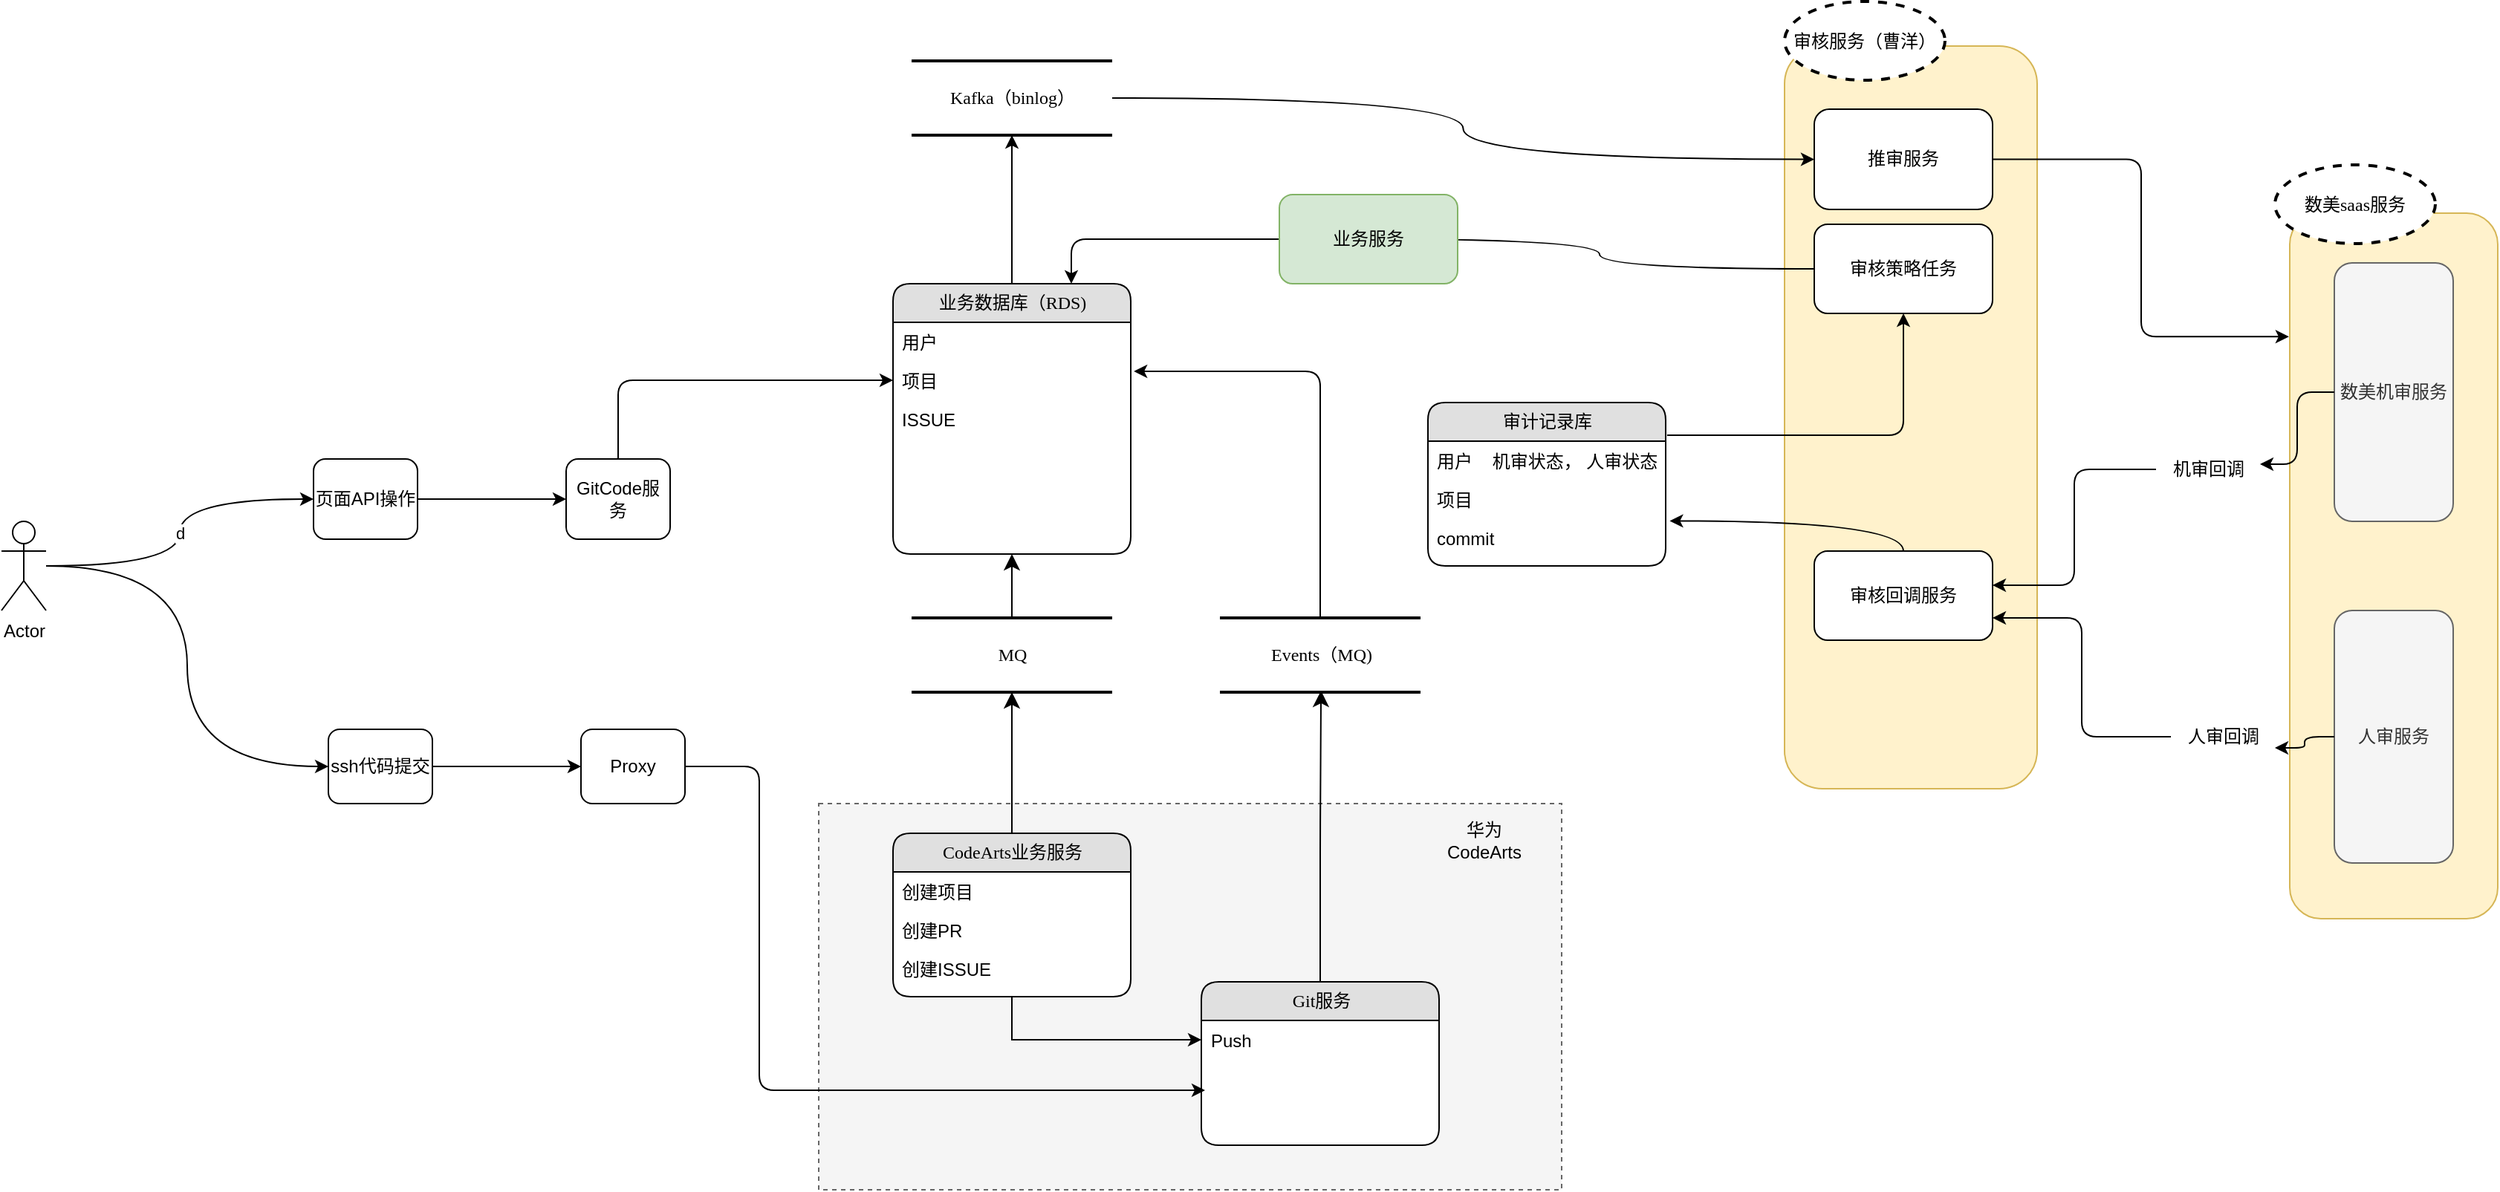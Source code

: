 <mxfile version="24.7.7">
  <diagram name="Page-1" id="5d7acffa-a066-3a61-03fe-96351882024d">
    <mxGraphModel dx="4291" dy="1852" grid="1" gridSize="10" guides="1" tooltips="1" connect="1" arrows="1" fold="1" page="1" pageScale="1" pageWidth="1100" pageHeight="850" background="#ffffff" math="0" shadow="0">
      <root>
        <mxCell id="0" />
        <mxCell id="1" parent="0" />
        <mxCell id="vtATLOSWXIryipIcziMr-9" value="" style="rounded=1;whiteSpace=wrap;html=1;fillColor=#fff2cc;strokeColor=#d6b656;" vertex="1" parent="1">
          <mxGeometry x="1010" y="40" width="170" height="500" as="geometry" />
        </mxCell>
        <mxCell id="imnt6nDGJXxiNWujyOB6-51" value="" style="rounded=0;whiteSpace=wrap;html=1;fillColor=#f5f5f5;fontColor=#333333;strokeColor=#666666;dashed=1;" parent="1" vertex="1">
          <mxGeometry x="360" y="550" width="500" height="260" as="geometry" />
        </mxCell>
        <mxCell id="imnt6nDGJXxiNWujyOB6-49" value="" style="rounded=1;whiteSpace=wrap;html=1;fillColor=#fff2cc;strokeColor=#d6b656;" parent="1" vertex="1">
          <mxGeometry x="1350" y="152.5" width="140" height="475" as="geometry" />
        </mxCell>
        <mxCell id="2debaab0fafb2da2-10" value="MQ" style="html=1;rounded=0;shadow=0;comic=0;labelBackgroundColor=none;strokeWidth=2;fontFamily=Verdana;fontSize=12;align=center;shape=mxgraph.ios7ui.horLines;" parent="1" vertex="1">
          <mxGeometry x="422.5" y="425" width="135" height="50" as="geometry" />
        </mxCell>
        <mxCell id="imnt6nDGJXxiNWujyOB6-6" style="edgeStyle=orthogonalEdgeStyle;rounded=0;orthogonalLoop=1;jettySize=auto;html=1;" parent="1" source="21ea969265ad0168-14" edge="1" target="imnt6nDGJXxiNWujyOB6-7">
          <mxGeometry relative="1" as="geometry">
            <mxPoint x="490" y="200" as="targetPoint" />
          </mxGeometry>
        </mxCell>
        <mxCell id="21ea969265ad0168-14" value="业务数据库（RDS)" style="swimlane;html=1;fontStyle=0;childLayout=stackLayout;horizontal=1;startSize=26;fillColor=#e0e0e0;horizontalStack=0;resizeParent=1;resizeLast=0;collapsible=1;marginBottom=0;swimlaneFillColor=#ffffff;align=center;rounded=1;shadow=0;comic=0;labelBackgroundColor=none;strokeWidth=1;fontFamily=Verdana;fontSize=12" parent="1" vertex="1">
          <mxGeometry x="410" y="200" width="160" height="182" as="geometry" />
        </mxCell>
        <mxCell id="21ea969265ad0168-15" value="用户" style="text;html=1;strokeColor=none;fillColor=none;spacingLeft=4;spacingRight=4;whiteSpace=wrap;overflow=hidden;rotatable=0;points=[[0,0.5],[1,0.5]];portConstraint=eastwest;" parent="21ea969265ad0168-14" vertex="1">
          <mxGeometry y="26" width="160" height="26" as="geometry" />
        </mxCell>
        <mxCell id="21ea969265ad0168-16" value="项目" style="text;html=1;strokeColor=none;fillColor=none;spacingLeft=4;spacingRight=4;whiteSpace=wrap;overflow=hidden;rotatable=0;points=[[0,0.5],[1,0.5]];portConstraint=eastwest;" parent="21ea969265ad0168-14" vertex="1">
          <mxGeometry y="52" width="160" height="26" as="geometry" />
        </mxCell>
        <mxCell id="21ea969265ad0168-17" value="ISSUE" style="text;html=1;strokeColor=none;fillColor=none;spacingLeft=4;spacingRight=4;whiteSpace=wrap;overflow=hidden;rotatable=0;points=[[0,0.5],[1,0.5]];portConstraint=eastwest;" parent="21ea969265ad0168-14" vertex="1">
          <mxGeometry y="78" width="160" height="26" as="geometry" />
        </mxCell>
        <mxCell id="vtATLOSWXIryipIcziMr-21" style="text;html=1;strokeColor=none;fillColor=none;spacingLeft=4;spacingRight=4;whiteSpace=wrap;overflow=hidden;rotatable=0;points=[[0,0.5],[1,0.5]];portConstraint=eastwest;" vertex="1" parent="21ea969265ad0168-14">
          <mxGeometry y="104" width="160" height="26" as="geometry" />
        </mxCell>
        <mxCell id="vtATLOSWXIryipIcziMr-22" style="text;html=1;strokeColor=none;fillColor=none;spacingLeft=4;spacingRight=4;whiteSpace=wrap;overflow=hidden;rotatable=0;points=[[0,0.5],[1,0.5]];portConstraint=eastwest;" vertex="1" parent="21ea969265ad0168-14">
          <mxGeometry y="130" width="160" height="26" as="geometry" />
        </mxCell>
        <mxCell id="vtATLOSWXIryipIcziMr-23" style="text;html=1;strokeColor=none;fillColor=none;spacingLeft=4;spacingRight=4;whiteSpace=wrap;overflow=hidden;rotatable=0;points=[[0,0.5],[1,0.5]];portConstraint=eastwest;" vertex="1" parent="21ea969265ad0168-14">
          <mxGeometry y="156" width="160" height="26" as="geometry" />
        </mxCell>
        <mxCell id="vtATLOSWXIryipIcziMr-11" style="edgeStyle=orthogonalEdgeStyle;rounded=0;orthogonalLoop=1;jettySize=auto;html=1;" edge="1" parent="1" source="21ea969265ad0168-18" target="21ea969265ad0168-27">
          <mxGeometry relative="1" as="geometry" />
        </mxCell>
        <mxCell id="21ea969265ad0168-18" value="CodeArts业务服务" style="swimlane;html=1;fontStyle=0;childLayout=stackLayout;horizontal=1;startSize=26;fillColor=#e0e0e0;horizontalStack=0;resizeParent=1;resizeLast=0;collapsible=1;marginBottom=0;swimlaneFillColor=#ffffff;align=center;rounded=1;shadow=0;comic=0;labelBackgroundColor=none;strokeWidth=1;fontFamily=Verdana;fontSize=12" parent="1" vertex="1">
          <mxGeometry x="410" y="570" width="160" height="110" as="geometry" />
        </mxCell>
        <mxCell id="21ea969265ad0168-20" value="创建项目" style="text;html=1;strokeColor=none;fillColor=none;spacingLeft=4;spacingRight=4;whiteSpace=wrap;overflow=hidden;rotatable=0;points=[[0,0.5],[1,0.5]];portConstraint=eastwest;" parent="21ea969265ad0168-18" vertex="1">
          <mxGeometry y="26" width="160" height="26" as="geometry" />
        </mxCell>
        <mxCell id="21ea969265ad0168-51" value="创建PR" style="text;html=1;strokeColor=none;fillColor=none;spacingLeft=4;spacingRight=4;whiteSpace=wrap;overflow=hidden;rotatable=0;points=[[0,0.5],[1,0.5]];portConstraint=eastwest;" parent="21ea969265ad0168-18" vertex="1">
          <mxGeometry y="52" width="160" height="26" as="geometry" />
        </mxCell>
        <mxCell id="21ea969265ad0168-21" value="创建ISSUE" style="text;html=1;strokeColor=none;fillColor=none;spacingLeft=4;spacingRight=4;whiteSpace=wrap;overflow=hidden;rotatable=0;points=[[0,0.5],[1,0.5]];portConstraint=eastwest;" parent="21ea969265ad0168-18" vertex="1">
          <mxGeometry y="78" width="160" height="26" as="geometry" />
        </mxCell>
        <mxCell id="21ea969265ad0168-26" value="Git服务" style="swimlane;html=1;fontStyle=0;childLayout=stackLayout;horizontal=1;startSize=26;fillColor=#e0e0e0;horizontalStack=0;resizeParent=1;resizeLast=0;collapsible=1;marginBottom=0;swimlaneFillColor=#ffffff;align=center;rounded=1;shadow=0;comic=0;labelBackgroundColor=none;strokeWidth=1;fontFamily=Verdana;fontSize=12" parent="1" vertex="1">
          <mxGeometry x="617.5" y="670" width="160" height="110" as="geometry" />
        </mxCell>
        <mxCell id="21ea969265ad0168-27" value="Push" style="text;html=1;strokeColor=none;fillColor=none;spacingLeft=4;spacingRight=4;whiteSpace=wrap;overflow=hidden;rotatable=0;points=[[0,0.5],[1,0.5]];portConstraint=eastwest;" parent="21ea969265ad0168-26" vertex="1">
          <mxGeometry y="26" width="160" height="26" as="geometry" />
        </mxCell>
        <mxCell id="21ea969265ad0168-30" value="Events（MQ)" style="html=1;rounded=0;shadow=0;comic=0;labelBackgroundColor=none;strokeWidth=2;fontFamily=Verdana;fontSize=12;align=center;shape=mxgraph.ios7ui.horLines;" parent="1" vertex="1">
          <mxGeometry x="630" y="425" width="135" height="50" as="geometry" />
        </mxCell>
        <mxCell id="21ea969265ad0168-31" style="edgeStyle=none;html=1;labelBackgroundColor=none;startFill=0;startSize=8;endFill=1;endSize=8;fontFamily=Verdana;fontSize=12;" parent="1" source="21ea969265ad0168-18" target="2debaab0fafb2da2-10" edge="1">
          <mxGeometry relative="1" as="geometry" />
        </mxCell>
        <mxCell id="21ea969265ad0168-32" style="edgeStyle=none;html=1;labelBackgroundColor=none;startFill=0;startSize=8;endFill=1;endSize=8;fontFamily=Verdana;fontSize=12;" parent="1" source="2debaab0fafb2da2-10" target="21ea969265ad0168-14" edge="1">
          <mxGeometry relative="1" as="geometry" />
        </mxCell>
        <mxCell id="21ea969265ad0168-37" style="edgeStyle=orthogonalEdgeStyle;html=1;labelBackgroundColor=none;startFill=0;startSize=8;endFill=1;endSize=8;fontFamily=Verdana;fontSize=12;entryX=0.504;entryY=0.98;entryDx=0;entryDy=0;entryPerimeter=0;" parent="1" source="21ea969265ad0168-26" target="21ea969265ad0168-30" edge="1">
          <mxGeometry relative="1" as="geometry" />
        </mxCell>
        <mxCell id="imnt6nDGJXxiNWujyOB6-5" style="edgeStyle=orthogonalEdgeStyle;rounded=1;orthogonalLoop=1;jettySize=auto;html=1;entryX=1.013;entryY=0.269;entryDx=0;entryDy=0;entryPerimeter=0;curved=0;" parent="1" source="21ea969265ad0168-30" target="21ea969265ad0168-16" edge="1">
          <mxGeometry relative="1" as="geometry" />
        </mxCell>
        <mxCell id="imnt6nDGJXxiNWujyOB6-7" value="Kafka（binlog）" style="html=1;rounded=0;shadow=0;comic=0;labelBackgroundColor=none;strokeWidth=2;fontFamily=Verdana;fontSize=12;align=center;shape=mxgraph.ios7ui.horLines;" parent="1" vertex="1">
          <mxGeometry x="422.5" y="50" width="135" height="50" as="geometry" />
        </mxCell>
        <mxCell id="imnt6nDGJXxiNWujyOB6-9" style="edgeStyle=orthogonalEdgeStyle;rounded=0;orthogonalLoop=1;jettySize=auto;html=1;entryX=0;entryY=0.5;entryDx=0;entryDy=0;curved=1;" parent="1" source="imnt6nDGJXxiNWujyOB6-7" target="vtATLOSWXIryipIcziMr-1" edge="1">
          <mxGeometry relative="1" as="geometry">
            <mxPoint x="793.04" y="141.94" as="targetPoint" />
          </mxGeometry>
        </mxCell>
        <mxCell id="imnt6nDGJXxiNWujyOB6-13" value="d" style="edgeStyle=orthogonalEdgeStyle;rounded=0;orthogonalLoop=1;jettySize=auto;html=1;entryX=0;entryY=0.5;entryDx=0;entryDy=0;elbow=vertical;curved=1;" parent="1" source="imnt6nDGJXxiNWujyOB6-10" target="imnt6nDGJXxiNWujyOB6-11" edge="1">
          <mxGeometry relative="1" as="geometry" />
        </mxCell>
        <mxCell id="imnt6nDGJXxiNWujyOB6-14" style="edgeStyle=orthogonalEdgeStyle;rounded=0;orthogonalLoop=1;jettySize=auto;html=1;entryX=0;entryY=0.5;entryDx=0;entryDy=0;curved=1;" parent="1" source="imnt6nDGJXxiNWujyOB6-10" target="imnt6nDGJXxiNWujyOB6-12" edge="1">
          <mxGeometry relative="1" as="geometry" />
        </mxCell>
        <mxCell id="imnt6nDGJXxiNWujyOB6-10" value="Actor" style="shape=umlActor;verticalLabelPosition=bottom;verticalAlign=top;html=1;outlineConnect=0;" parent="1" vertex="1">
          <mxGeometry x="-190" y="360" width="30" height="60" as="geometry" />
        </mxCell>
        <mxCell id="imnt6nDGJXxiNWujyOB6-22" style="edgeStyle=orthogonalEdgeStyle;rounded=0;orthogonalLoop=1;jettySize=auto;html=1;entryX=0;entryY=0.5;entryDx=0;entryDy=0;" parent="1" source="imnt6nDGJXxiNWujyOB6-11" target="imnt6nDGJXxiNWujyOB6-21" edge="1">
          <mxGeometry relative="1" as="geometry" />
        </mxCell>
        <mxCell id="imnt6nDGJXxiNWujyOB6-11" value="页面API操作" style="rounded=1;whiteSpace=wrap;html=1;" parent="1" vertex="1">
          <mxGeometry x="20" y="318" width="70" height="54" as="geometry" />
        </mxCell>
        <mxCell id="imnt6nDGJXxiNWujyOB6-16" style="edgeStyle=orthogonalEdgeStyle;rounded=0;orthogonalLoop=1;jettySize=auto;html=1;entryX=0;entryY=0.5;entryDx=0;entryDy=0;" parent="1" source="imnt6nDGJXxiNWujyOB6-12" target="imnt6nDGJXxiNWujyOB6-15" edge="1">
          <mxGeometry relative="1" as="geometry" />
        </mxCell>
        <mxCell id="imnt6nDGJXxiNWujyOB6-12" value="ssh代码提交" style="rounded=1;whiteSpace=wrap;html=1;" parent="1" vertex="1">
          <mxGeometry x="30" y="500" width="70" height="50" as="geometry" />
        </mxCell>
        <mxCell id="vtATLOSWXIryipIcziMr-10" style="edgeStyle=orthogonalEdgeStyle;rounded=1;orthogonalLoop=1;jettySize=auto;html=1;curved=0;" edge="1" parent="1" source="imnt6nDGJXxiNWujyOB6-15">
          <mxGeometry relative="1" as="geometry">
            <mxPoint x="620" y="743" as="targetPoint" />
            <Array as="points">
              <mxPoint x="320" y="525" />
              <mxPoint x="320" y="743" />
            </Array>
          </mxGeometry>
        </mxCell>
        <mxCell id="imnt6nDGJXxiNWujyOB6-15" value="Proxy" style="rounded=1;whiteSpace=wrap;html=1;" parent="1" vertex="1">
          <mxGeometry x="200" y="500" width="70" height="50" as="geometry" />
        </mxCell>
        <mxCell id="imnt6nDGJXxiNWujyOB6-23" style="edgeStyle=orthogonalEdgeStyle;rounded=1;orthogonalLoop=1;jettySize=auto;html=1;entryX=0;entryY=0.5;entryDx=0;entryDy=0;curved=0;" parent="1" source="imnt6nDGJXxiNWujyOB6-21" target="21ea969265ad0168-16" edge="1">
          <mxGeometry relative="1" as="geometry" />
        </mxCell>
        <mxCell id="imnt6nDGJXxiNWujyOB6-21" value="GitCode服务" style="rounded=1;whiteSpace=wrap;html=1;" parent="1" vertex="1">
          <mxGeometry x="190" y="318" width="70" height="54" as="geometry" />
        </mxCell>
        <mxCell id="imnt6nDGJXxiNWujyOB6-31" value="数美机审服务" style="rounded=1;whiteSpace=wrap;html=1;fillColor=#f5f5f5;fontColor=#333333;strokeColor=#666666;" parent="1" vertex="1">
          <mxGeometry x="1380" y="186" width="80" height="174" as="geometry" />
        </mxCell>
        <mxCell id="imnt6nDGJXxiNWujyOB6-32" style="edgeStyle=orthogonalEdgeStyle;rounded=1;orthogonalLoop=1;jettySize=auto;html=1;curved=0;entryX=-0.004;entryY=0.175;entryDx=0;entryDy=0;entryPerimeter=0;exitX=1;exitY=0.5;exitDx=0;exitDy=0;" parent="1" source="vtATLOSWXIryipIcziMr-1" target="imnt6nDGJXxiNWujyOB6-49" edge="1">
          <mxGeometry relative="1" as="geometry">
            <mxPoint x="950" y="215" as="sourcePoint" />
          </mxGeometry>
        </mxCell>
        <mxCell id="vtATLOSWXIryipIcziMr-2" style="edgeStyle=orthogonalEdgeStyle;rounded=1;orthogonalLoop=1;jettySize=auto;html=1;entryX=0.5;entryY=1;entryDx=0;entryDy=0;exitX=1.006;exitY=-0.154;exitDx=0;exitDy=0;exitPerimeter=0;curved=0;" edge="1" parent="1" source="imnt6nDGJXxiNWujyOB6-34" target="imnt6nDGJXxiNWujyOB6-42">
          <mxGeometry relative="1" as="geometry" />
        </mxCell>
        <mxCell id="imnt6nDGJXxiNWujyOB6-33" value="审计记录库" style="swimlane;html=1;fontStyle=0;childLayout=stackLayout;horizontal=1;startSize=26;fillColor=#e0e0e0;horizontalStack=0;resizeParent=1;resizeLast=0;collapsible=1;marginBottom=0;swimlaneFillColor=#ffffff;align=center;rounded=1;shadow=0;comic=0;labelBackgroundColor=none;strokeWidth=1;fontFamily=Verdana;fontSize=12" parent="1" vertex="1">
          <mxGeometry x="770" y="280" width="160" height="110" as="geometry" />
        </mxCell>
        <mxCell id="imnt6nDGJXxiNWujyOB6-34" value="用户&amp;nbsp; &amp;nbsp; 机审状态， 人审状态" style="text;html=1;strokeColor=none;fillColor=none;spacingLeft=4;spacingRight=4;whiteSpace=wrap;overflow=hidden;rotatable=0;points=[[0,0.5],[1,0.5]];portConstraint=eastwest;" parent="imnt6nDGJXxiNWujyOB6-33" vertex="1">
          <mxGeometry y="26" width="160" height="26" as="geometry" />
        </mxCell>
        <mxCell id="imnt6nDGJXxiNWujyOB6-35" value="项目" style="text;html=1;strokeColor=none;fillColor=none;spacingLeft=4;spacingRight=4;whiteSpace=wrap;overflow=hidden;rotatable=0;points=[[0,0.5],[1,0.5]];portConstraint=eastwest;" parent="imnt6nDGJXxiNWujyOB6-33" vertex="1">
          <mxGeometry y="52" width="160" height="26" as="geometry" />
        </mxCell>
        <mxCell id="imnt6nDGJXxiNWujyOB6-36" value="commit" style="text;html=1;strokeColor=none;fillColor=none;spacingLeft=4;spacingRight=4;whiteSpace=wrap;overflow=hidden;rotatable=0;points=[[0,0.5],[1,0.5]];portConstraint=eastwest;" parent="imnt6nDGJXxiNWujyOB6-33" vertex="1">
          <mxGeometry y="78" width="160" height="32" as="geometry" />
        </mxCell>
        <mxCell id="vtATLOSWXIryipIcziMr-16" style="edgeStyle=orthogonalEdgeStyle;rounded=0;orthogonalLoop=1;jettySize=auto;html=1;curved=1;" edge="1" parent="1" source="imnt6nDGJXxiNWujyOB6-42">
          <mxGeometry relative="1" as="geometry">
            <mxPoint x="740.0" y="170" as="targetPoint" />
          </mxGeometry>
        </mxCell>
        <mxCell id="imnt6nDGJXxiNWujyOB6-42" value="审核策略任务" style="rounded=1;whiteSpace=wrap;html=1;" parent="1" vertex="1">
          <mxGeometry x="1030" y="160" width="120" height="60" as="geometry" />
        </mxCell>
        <mxCell id="vtATLOSWXIryipIcziMr-7" style="edgeStyle=orthogonalEdgeStyle;rounded=1;orthogonalLoop=1;jettySize=auto;html=1;entryX=1;entryY=0.75;entryDx=0;entryDy=0;curved=0;" edge="1" parent="1" source="vtATLOSWXIryipIcziMr-19" target="vtATLOSWXIryipIcziMr-5">
          <mxGeometry relative="1" as="geometry" />
        </mxCell>
        <mxCell id="imnt6nDGJXxiNWujyOB6-45" value="人审服务" style="rounded=1;whiteSpace=wrap;html=1;fillColor=#f5f5f5;fontColor=#333333;strokeColor=#666666;" parent="1" vertex="1">
          <mxGeometry x="1380" y="420" width="80" height="170" as="geometry" />
        </mxCell>
        <mxCell id="vtATLOSWXIryipIcziMr-1" value="推审服务" style="rounded=1;whiteSpace=wrap;html=1;" vertex="1" parent="1">
          <mxGeometry x="1030" y="82.5" width="120" height="67.5" as="geometry" />
        </mxCell>
        <mxCell id="vtATLOSWXIryipIcziMr-14" style="edgeStyle=orthogonalEdgeStyle;rounded=0;orthogonalLoop=1;jettySize=auto;html=1;curved=1;entryX=1.017;entryY=1.065;entryDx=0;entryDy=0;entryPerimeter=0;" edge="1" parent="1" source="vtATLOSWXIryipIcziMr-5" target="imnt6nDGJXxiNWujyOB6-35">
          <mxGeometry relative="1" as="geometry" />
        </mxCell>
        <mxCell id="vtATLOSWXIryipIcziMr-5" value="审核回调服务" style="rounded=1;whiteSpace=wrap;html=1;" vertex="1" parent="1">
          <mxGeometry x="1030" y="380" width="120" height="60" as="geometry" />
        </mxCell>
        <mxCell id="vtATLOSWXIryipIcziMr-8" style="edgeStyle=orthogonalEdgeStyle;rounded=1;orthogonalLoop=1;jettySize=auto;html=1;entryX=1;entryY=0.383;entryDx=0;entryDy=0;entryPerimeter=0;curved=0;" edge="1" parent="1" source="imnt6nDGJXxiNWujyOB6-48" target="vtATLOSWXIryipIcziMr-5">
          <mxGeometry relative="1" as="geometry" />
        </mxCell>
        <mxCell id="vtATLOSWXIryipIcziMr-12" value="&lt;font face=&quot;Comic Sans MS&quot;&gt;数美saas服务&lt;/font&gt;" style="ellipse;whiteSpace=wrap;html=1;align=center;container=1;recursiveResize=0;treeFolding=1;strokeWidth=2;dashed=1;" vertex="1" parent="1">
          <mxGeometry x="1340" y="120" width="108" height="53" as="geometry" />
        </mxCell>
        <mxCell id="vtATLOSWXIryipIcziMr-13" value="&lt;font face=&quot;Comic Sans MS&quot;&gt;审核服务（曹洋）&lt;/font&gt;" style="ellipse;whiteSpace=wrap;html=1;align=center;container=1;recursiveResize=0;treeFolding=1;strokeWidth=2;dashed=1;" vertex="1" parent="1">
          <mxGeometry x="1010" y="10" width="108" height="53" as="geometry" />
        </mxCell>
        <mxCell id="vtATLOSWXIryipIcziMr-17" style="edgeStyle=orthogonalEdgeStyle;rounded=1;orthogonalLoop=1;jettySize=auto;html=1;entryX=0.75;entryY=0;entryDx=0;entryDy=0;curved=0;" edge="1" parent="1" source="vtATLOSWXIryipIcziMr-15" target="21ea969265ad0168-14">
          <mxGeometry relative="1" as="geometry" />
        </mxCell>
        <mxCell id="vtATLOSWXIryipIcziMr-15" value="业务服务" style="rounded=1;whiteSpace=wrap;html=1;fillColor=#d5e8d4;strokeColor=#82b366;" vertex="1" parent="1">
          <mxGeometry x="670" y="140" width="120" height="60" as="geometry" />
        </mxCell>
        <mxCell id="vtATLOSWXIryipIcziMr-18" value="" style="edgeStyle=orthogonalEdgeStyle;rounded=1;orthogonalLoop=1;jettySize=auto;html=1;entryX=1;entryY=0.383;entryDx=0;entryDy=0;entryPerimeter=0;curved=0;" edge="1" parent="1" source="imnt6nDGJXxiNWujyOB6-31" target="imnt6nDGJXxiNWujyOB6-48">
          <mxGeometry relative="1" as="geometry">
            <mxPoint x="1380" y="273" as="sourcePoint" />
            <mxPoint x="1150" y="403" as="targetPoint" />
          </mxGeometry>
        </mxCell>
        <mxCell id="imnt6nDGJXxiNWujyOB6-48" value="机审回调" style="text;html=1;align=center;verticalAlign=middle;resizable=0;points=[];autosize=1;strokeColor=none;fillColor=none;" parent="1" vertex="1">
          <mxGeometry x="1260" y="310" width="70" height="30" as="geometry" />
        </mxCell>
        <mxCell id="vtATLOSWXIryipIcziMr-20" value="" style="edgeStyle=orthogonalEdgeStyle;rounded=1;orthogonalLoop=1;jettySize=auto;html=1;entryX=1;entryY=0.75;entryDx=0;entryDy=0;curved=0;" edge="1" parent="1" source="imnt6nDGJXxiNWujyOB6-45" target="vtATLOSWXIryipIcziMr-19">
          <mxGeometry relative="1" as="geometry">
            <mxPoint x="1380" y="505" as="sourcePoint" />
            <mxPoint x="1150" y="425" as="targetPoint" />
          </mxGeometry>
        </mxCell>
        <mxCell id="vtATLOSWXIryipIcziMr-19" value="人审回调" style="text;html=1;align=center;verticalAlign=middle;resizable=0;points=[];autosize=1;strokeColor=none;fillColor=none;" vertex="1" parent="1">
          <mxGeometry x="1270" y="490" width="70" height="30" as="geometry" />
        </mxCell>
        <mxCell id="vtATLOSWXIryipIcziMr-24" value="华为CodeArts" style="text;html=1;align=center;verticalAlign=middle;whiteSpace=wrap;rounded=0;" vertex="1" parent="1">
          <mxGeometry x="777.5" y="560" width="60" height="30" as="geometry" />
        </mxCell>
      </root>
    </mxGraphModel>
  </diagram>
</mxfile>
